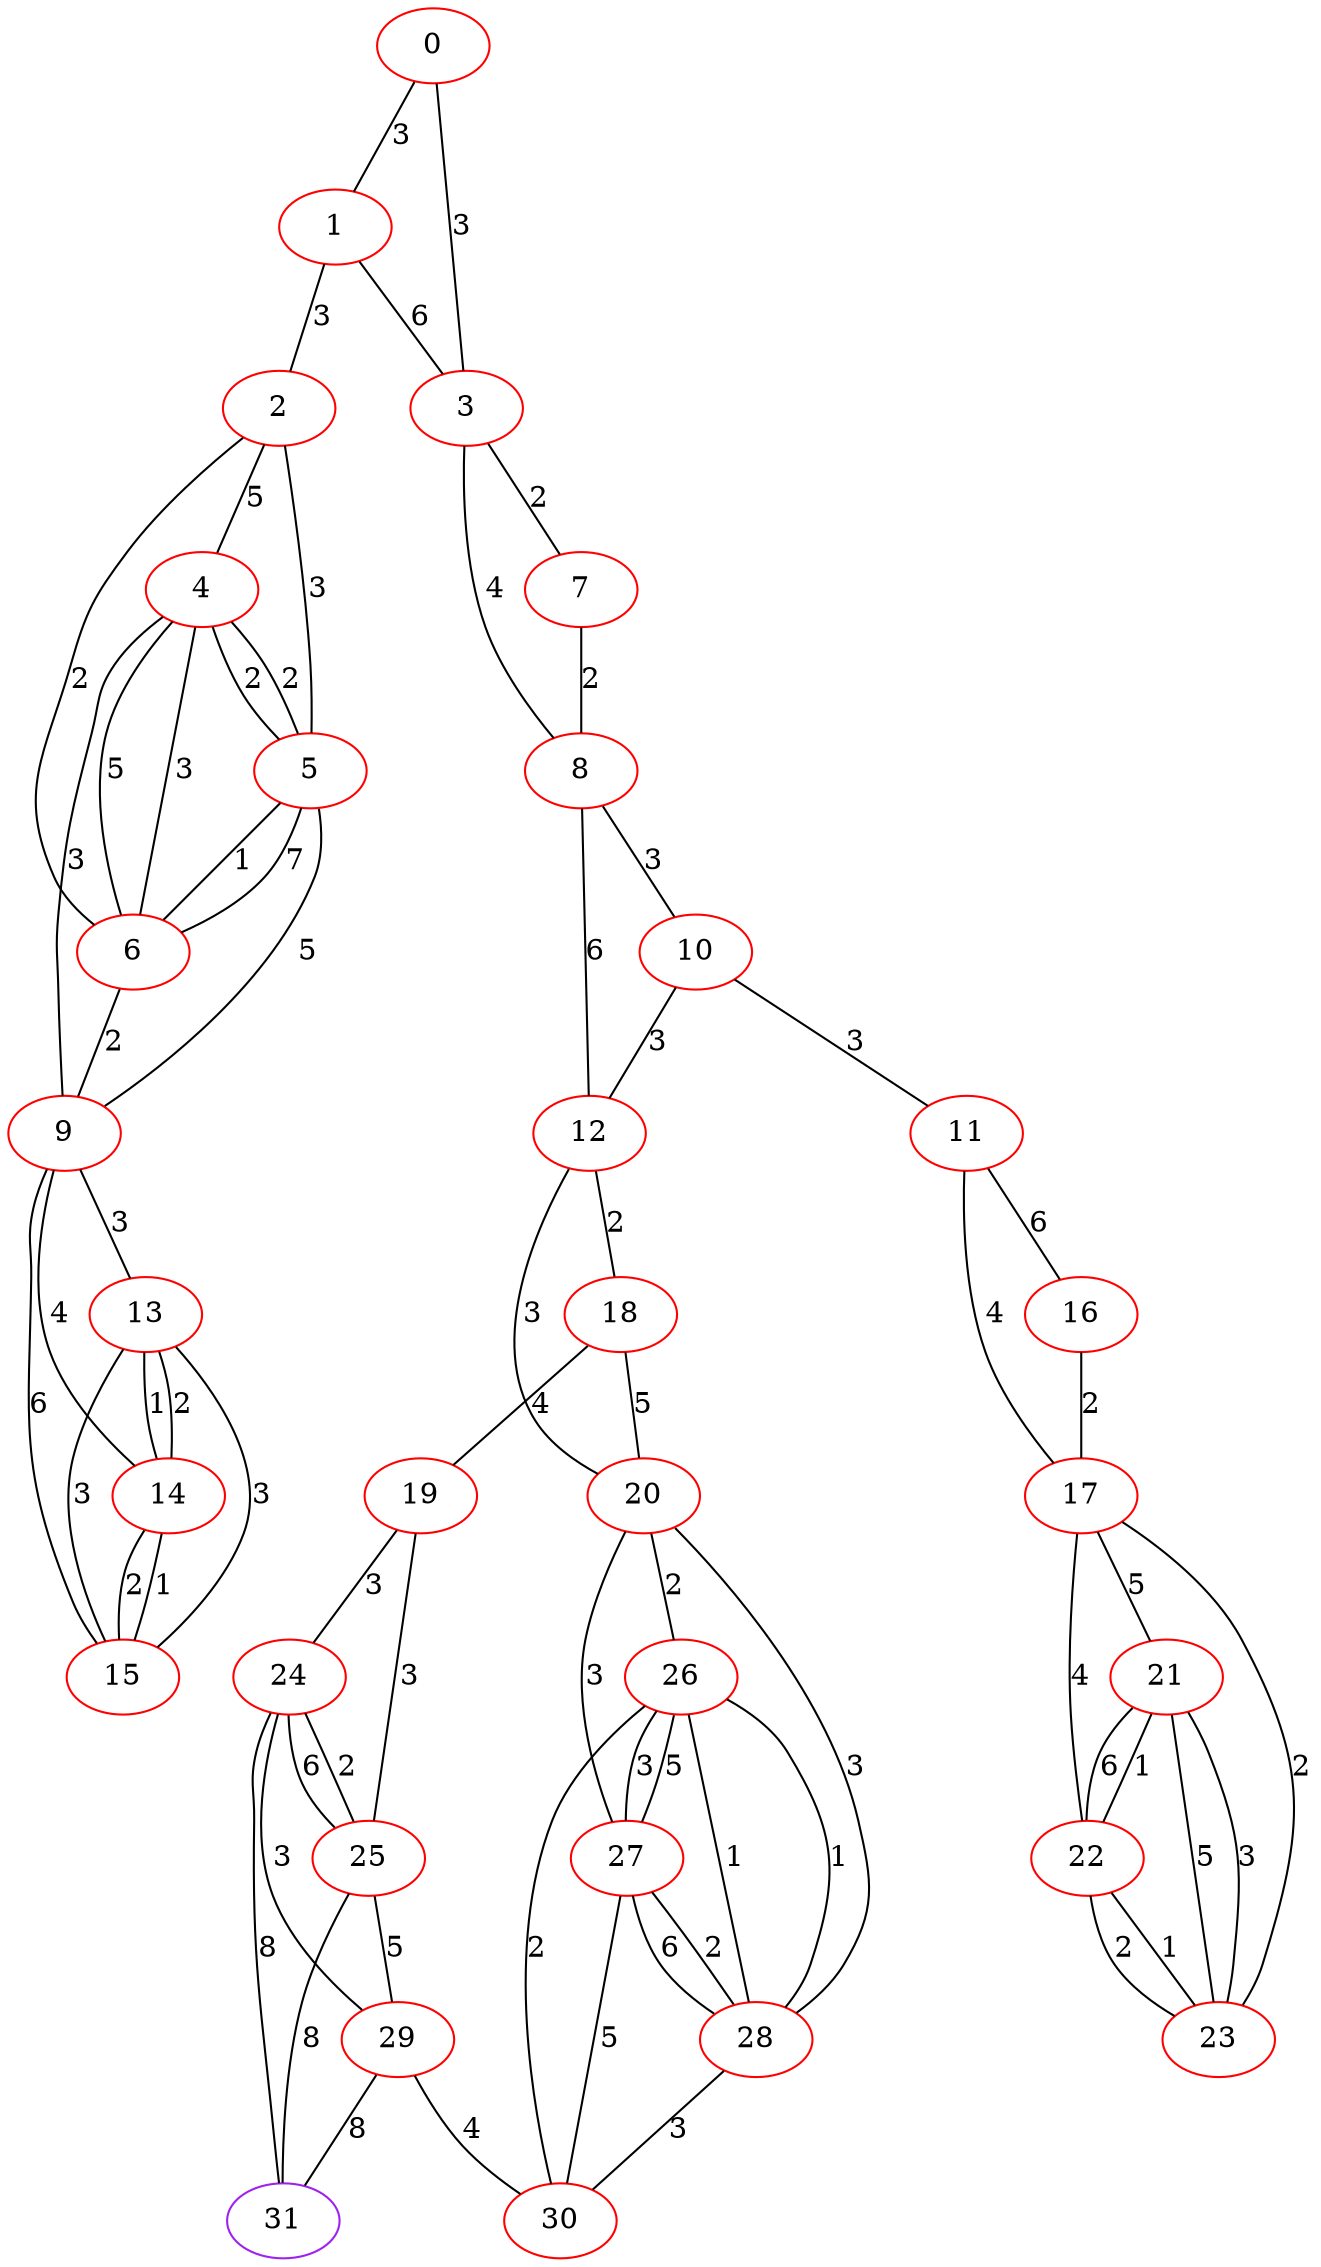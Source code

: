 graph "" {
0 [color=red, weight=1];
1 [color=red, weight=1];
2 [color=red, weight=1];
3 [color=red, weight=1];
4 [color=red, weight=1];
5 [color=red, weight=1];
6 [color=red, weight=1];
7 [color=red, weight=1];
8 [color=red, weight=1];
9 [color=red, weight=1];
10 [color=red, weight=1];
11 [color=red, weight=1];
12 [color=red, weight=1];
13 [color=red, weight=1];
14 [color=red, weight=1];
15 [color=red, weight=1];
16 [color=red, weight=1];
17 [color=red, weight=1];
18 [color=red, weight=1];
19 [color=red, weight=1];
20 [color=red, weight=1];
21 [color=red, weight=1];
22 [color=red, weight=1];
23 [color=red, weight=1];
24 [color=red, weight=1];
25 [color=red, weight=1];
26 [color=red, weight=1];
27 [color=red, weight=1];
28 [color=red, weight=1];
29 [color=red, weight=1];
30 [color=red, weight=1];
31 [color=purple, weight=4];
0 -- 1  [key=0, label=3];
0 -- 3  [key=0, label=3];
1 -- 2  [key=0, label=3];
1 -- 3  [key=0, label=6];
2 -- 4  [key=0, label=5];
2 -- 5  [key=0, label=3];
2 -- 6  [key=0, label=2];
3 -- 8  [key=0, label=4];
3 -- 7  [key=0, label=2];
4 -- 9  [key=0, label=3];
4 -- 5  [key=0, label=2];
4 -- 5  [key=1, label=2];
4 -- 6  [key=0, label=5];
4 -- 6  [key=1, label=3];
5 -- 9  [key=0, label=5];
5 -- 6  [key=0, label=7];
5 -- 6  [key=1, label=1];
6 -- 9  [key=0, label=2];
7 -- 8  [key=0, label=2];
8 -- 10  [key=0, label=3];
8 -- 12  [key=0, label=6];
9 -- 13  [key=0, label=3];
9 -- 14  [key=0, label=4];
9 -- 15  [key=0, label=6];
10 -- 11  [key=0, label=3];
10 -- 12  [key=0, label=3];
11 -- 16  [key=0, label=6];
11 -- 17  [key=0, label=4];
12 -- 18  [key=0, label=2];
12 -- 20  [key=0, label=3];
13 -- 14  [key=0, label=1];
13 -- 14  [key=1, label=2];
13 -- 15  [key=0, label=3];
13 -- 15  [key=1, label=3];
14 -- 15  [key=0, label=2];
14 -- 15  [key=1, label=1];
16 -- 17  [key=0, label=2];
17 -- 21  [key=0, label=5];
17 -- 22  [key=0, label=4];
17 -- 23  [key=0, label=2];
18 -- 20  [key=0, label=5];
18 -- 19  [key=0, label=4];
19 -- 24  [key=0, label=3];
19 -- 25  [key=0, label=3];
20 -- 28  [key=0, label=3];
20 -- 27  [key=0, label=3];
20 -- 26  [key=0, label=2];
21 -- 22  [key=0, label=6];
21 -- 22  [key=1, label=1];
21 -- 23  [key=0, label=5];
21 -- 23  [key=1, label=3];
22 -- 23  [key=0, label=1];
22 -- 23  [key=1, label=2];
24 -- 25  [key=0, label=6];
24 -- 25  [key=1, label=2];
24 -- 29  [key=0, label=3];
24 -- 31  [key=0, label=8];
25 -- 29  [key=0, label=5];
25 -- 31  [key=0, label=8];
26 -- 27  [key=0, label=3];
26 -- 27  [key=1, label=5];
26 -- 28  [key=0, label=1];
26 -- 28  [key=1, label=1];
26 -- 30  [key=0, label=2];
27 -- 28  [key=0, label=2];
27 -- 28  [key=1, label=6];
27 -- 30  [key=0, label=5];
28 -- 30  [key=0, label=3];
29 -- 30  [key=0, label=4];
29 -- 31  [key=0, label=8];
}
